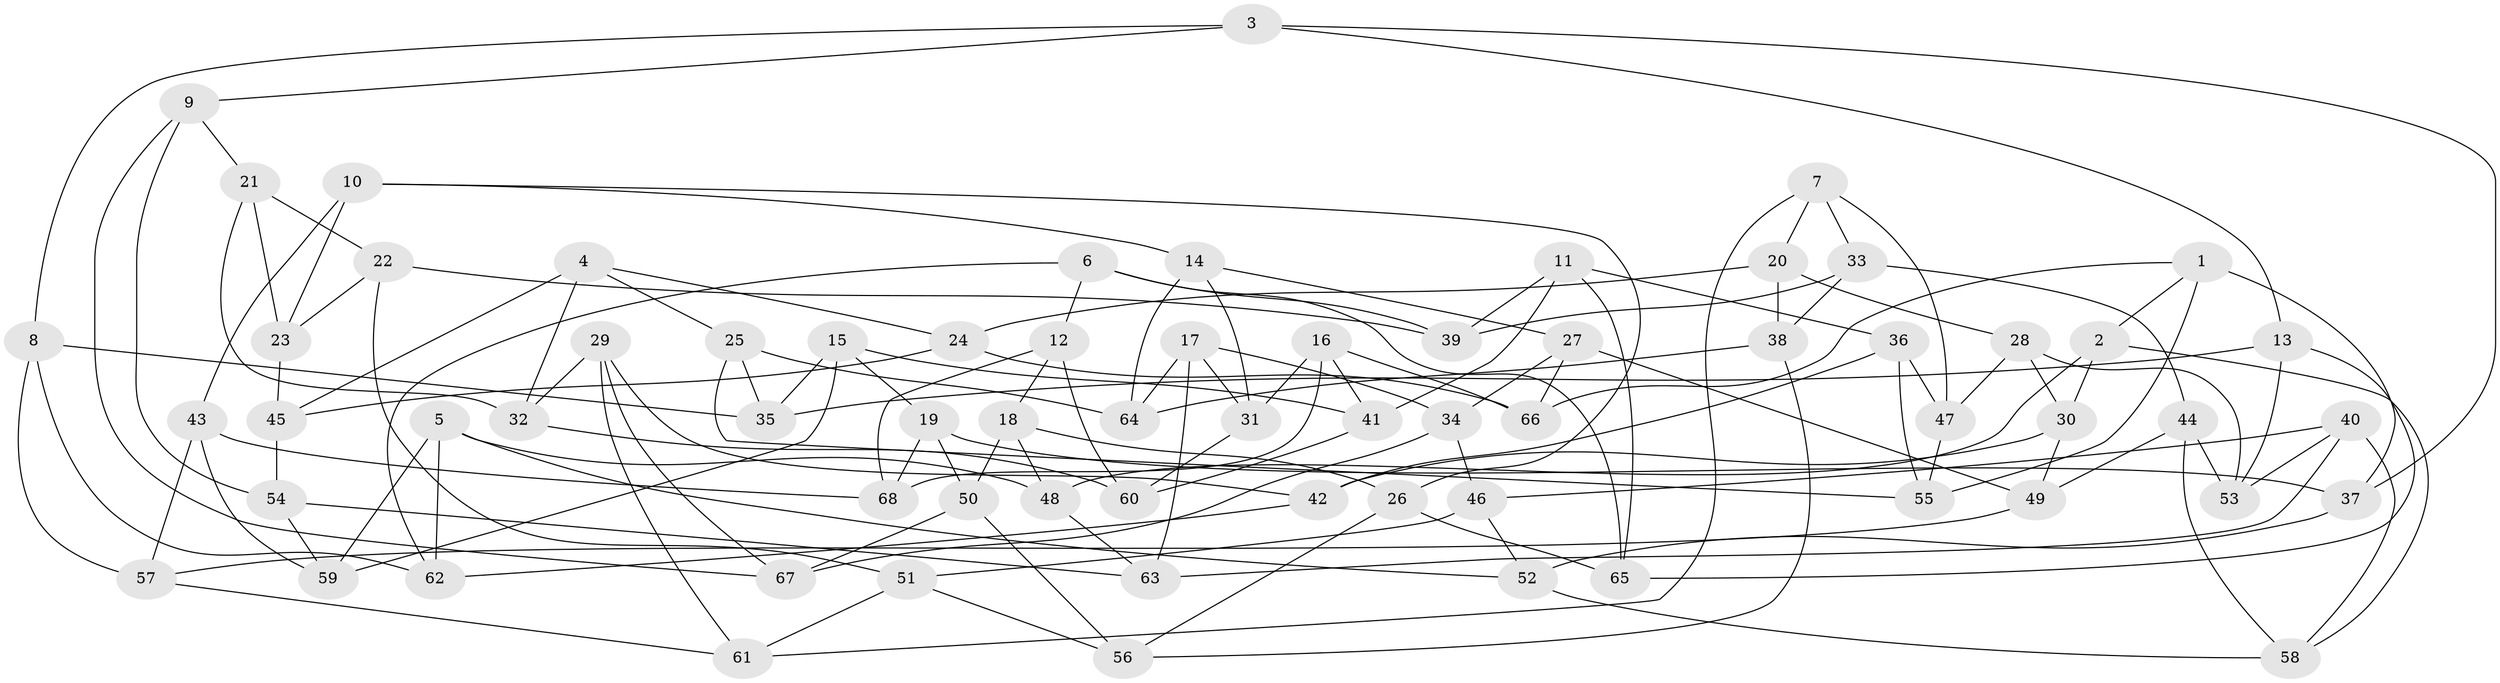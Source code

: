 // Generated by graph-tools (version 1.1) at 2025/11/02/27/25 16:11:50]
// undirected, 68 vertices, 136 edges
graph export_dot {
graph [start="1"]
  node [color=gray90,style=filled];
  1;
  2;
  3;
  4;
  5;
  6;
  7;
  8;
  9;
  10;
  11;
  12;
  13;
  14;
  15;
  16;
  17;
  18;
  19;
  20;
  21;
  22;
  23;
  24;
  25;
  26;
  27;
  28;
  29;
  30;
  31;
  32;
  33;
  34;
  35;
  36;
  37;
  38;
  39;
  40;
  41;
  42;
  43;
  44;
  45;
  46;
  47;
  48;
  49;
  50;
  51;
  52;
  53;
  54;
  55;
  56;
  57;
  58;
  59;
  60;
  61;
  62;
  63;
  64;
  65;
  66;
  67;
  68;
  1 -- 37;
  1 -- 66;
  1 -- 2;
  1 -- 55;
  2 -- 58;
  2 -- 30;
  2 -- 48;
  3 -- 9;
  3 -- 37;
  3 -- 8;
  3 -- 13;
  4 -- 24;
  4 -- 25;
  4 -- 45;
  4 -- 32;
  5 -- 59;
  5 -- 62;
  5 -- 52;
  5 -- 48;
  6 -- 12;
  6 -- 62;
  6 -- 39;
  6 -- 65;
  7 -- 33;
  7 -- 61;
  7 -- 47;
  7 -- 20;
  8 -- 57;
  8 -- 62;
  8 -- 35;
  9 -- 54;
  9 -- 67;
  9 -- 21;
  10 -- 43;
  10 -- 14;
  10 -- 26;
  10 -- 23;
  11 -- 41;
  11 -- 36;
  11 -- 65;
  11 -- 39;
  12 -- 60;
  12 -- 68;
  12 -- 18;
  13 -- 35;
  13 -- 53;
  13 -- 65;
  14 -- 31;
  14 -- 64;
  14 -- 27;
  15 -- 19;
  15 -- 59;
  15 -- 35;
  15 -- 41;
  16 -- 68;
  16 -- 41;
  16 -- 66;
  16 -- 31;
  17 -- 31;
  17 -- 34;
  17 -- 64;
  17 -- 63;
  18 -- 50;
  18 -- 48;
  18 -- 26;
  19 -- 50;
  19 -- 68;
  19 -- 37;
  20 -- 28;
  20 -- 38;
  20 -- 24;
  21 -- 32;
  21 -- 23;
  21 -- 22;
  22 -- 51;
  22 -- 23;
  22 -- 39;
  23 -- 45;
  24 -- 45;
  24 -- 66;
  25 -- 64;
  25 -- 35;
  25 -- 55;
  26 -- 56;
  26 -- 65;
  27 -- 49;
  27 -- 34;
  27 -- 66;
  28 -- 47;
  28 -- 53;
  28 -- 30;
  29 -- 61;
  29 -- 67;
  29 -- 42;
  29 -- 32;
  30 -- 49;
  30 -- 42;
  31 -- 60;
  32 -- 60;
  33 -- 44;
  33 -- 39;
  33 -- 38;
  34 -- 67;
  34 -- 46;
  36 -- 47;
  36 -- 55;
  36 -- 42;
  37 -- 52;
  38 -- 56;
  38 -- 64;
  40 -- 63;
  40 -- 53;
  40 -- 58;
  40 -- 46;
  41 -- 60;
  42 -- 62;
  43 -- 68;
  43 -- 59;
  43 -- 57;
  44 -- 49;
  44 -- 58;
  44 -- 53;
  45 -- 54;
  46 -- 51;
  46 -- 52;
  47 -- 55;
  48 -- 63;
  49 -- 57;
  50 -- 67;
  50 -- 56;
  51 -- 61;
  51 -- 56;
  52 -- 58;
  54 -- 63;
  54 -- 59;
  57 -- 61;
}
